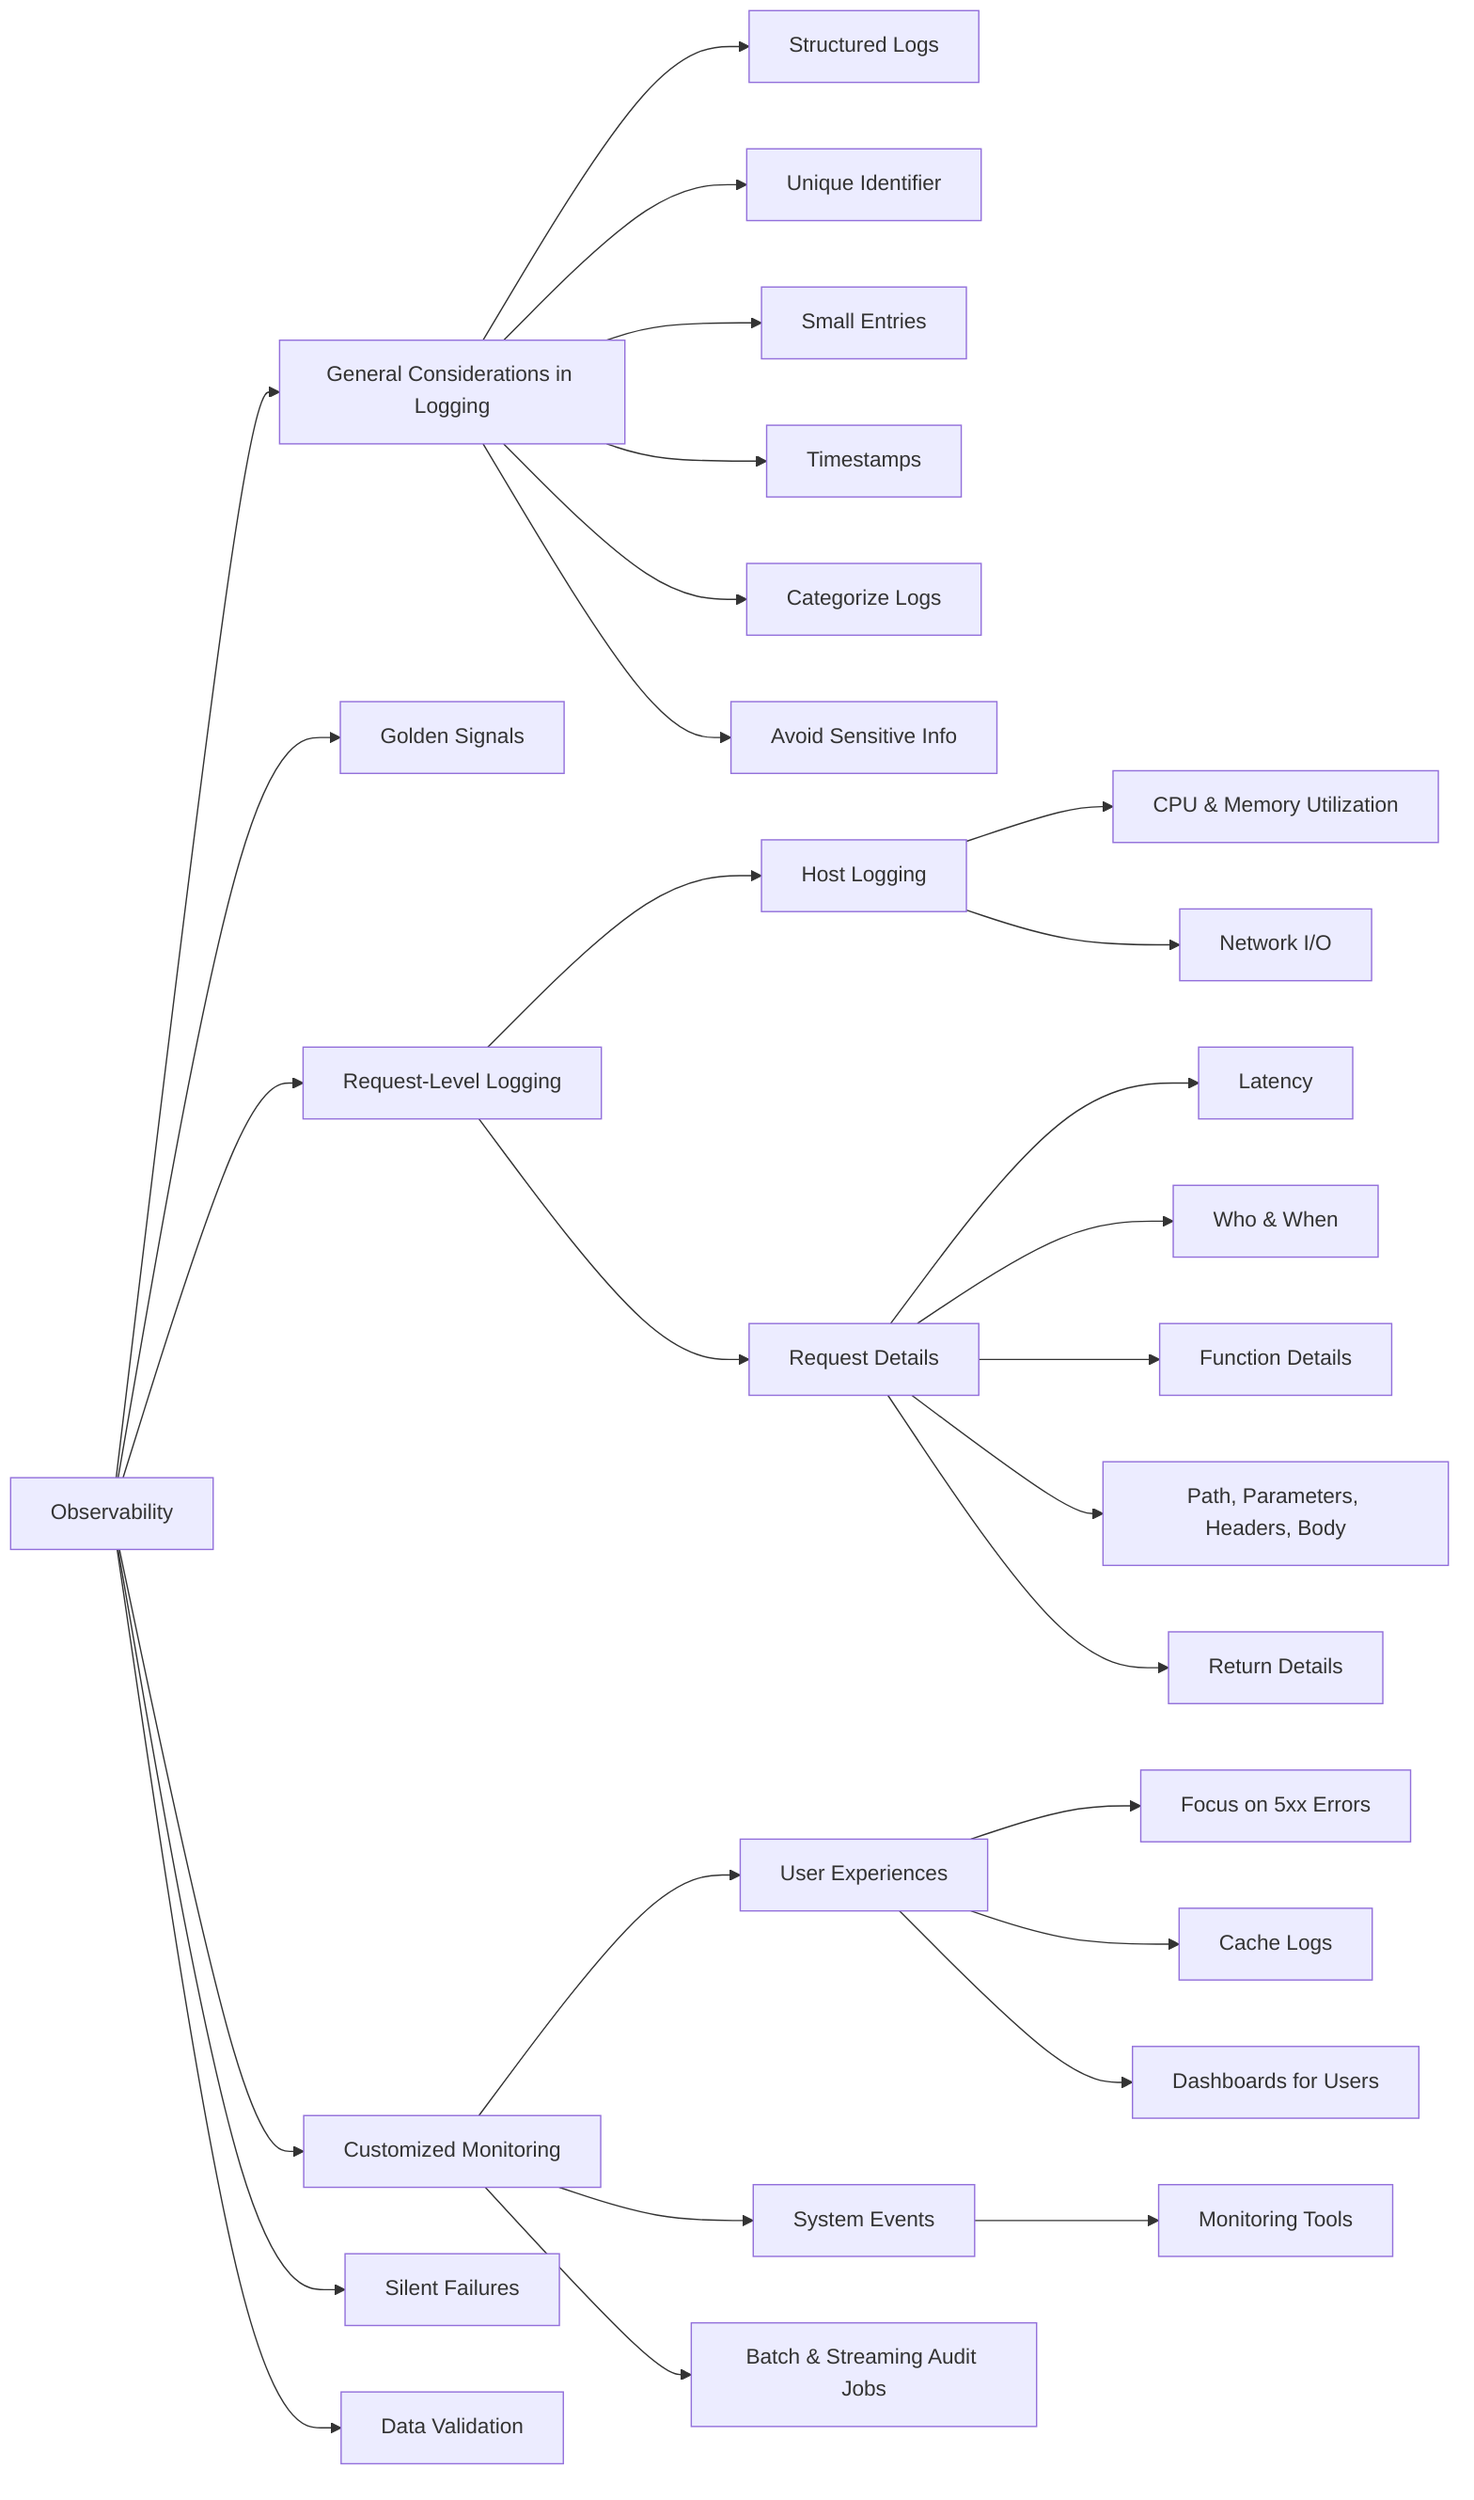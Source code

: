 graph LR
    observability[Observability]
    general_considerations[General Considerations in Logging]
    golden_signals[Golden Signals]
    request_logging[Request-Level Logging]
    custom_monitoring[Customized Monitoring]
    silent_failures[Silent Failures]
    data_validation[Data Validation]

    observability --> general_considerations
    observability --> golden_signals
    observability --> request_logging
    observability --> custom_monitoring
    observability --> silent_failures
    observability --> data_validation

    general_considerations --> structured_logs[Structured Logs]
    general_considerations --> unique_identifier[Unique Identifier]
    general_considerations --> small_entries[Small Entries]
    general_considerations --> timestamps[Timestamps]
    general_considerations --> categorize_logs[Categorize Logs]
    general_considerations --> avoid_sensitive_info[Avoid Sensitive Info]

    request_logging --> host_logging[Host Logging]
    request_logging --> request_details[Request Details]

    host_logging --> cpu_memory_utilization[CPU & Memory Utilization]
    host_logging --> network_io[Network I/O]

    request_details --> latency[Latency]
    request_details --> who_when[Who & When]
    request_details --> function_details[Function Details]
    request_details --> path_parameters_headers_body[Path, Parameters, Headers, Body]
    request_details --> return_details[Return Details]

    custom_monitoring --> user_experiences[User Experiences]
    custom_monitoring --> system_events[System Events]
    custom_monitoring --> batch_streaming_audit[Batch & Streaming Audit Jobs]

    user_experiences --> focus_5xx_errors[Focus on 5xx Errors]
    user_experiences --> cache_logs[Cache Logs]
    user_experiences --> dashboards[Dashboards for Users]

    system_events --> monitoring_tools[Monitoring Tools]